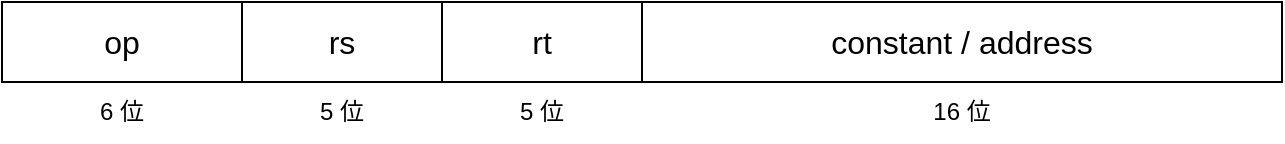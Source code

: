 <mxfile version="24.7.17">
  <diagram name="第 1 页" id="NzvUOtygv6K6cs5B7-_U">
    <mxGraphModel dx="1008" dy="592" grid="1" gridSize="10" guides="1" tooltips="1" connect="1" arrows="1" fold="1" page="1" pageScale="1" pageWidth="827" pageHeight="1169" math="0" shadow="0">
      <root>
        <mxCell id="0" />
        <mxCell id="1" parent="0" />
        <mxCell id="90GWlbLGDILMKeUt4_sW-1" value="op" style="rounded=0;whiteSpace=wrap;html=1;fontSize=16;" vertex="1" parent="1">
          <mxGeometry x="80" y="120" width="120" height="40" as="geometry" />
        </mxCell>
        <mxCell id="90GWlbLGDILMKeUt4_sW-2" value="rs" style="rounded=0;whiteSpace=wrap;html=1;fontSize=16;" vertex="1" parent="1">
          <mxGeometry x="200" y="120" width="100" height="40" as="geometry" />
        </mxCell>
        <mxCell id="90GWlbLGDILMKeUt4_sW-3" value="rt" style="rounded=0;whiteSpace=wrap;html=1;fontSize=16;" vertex="1" parent="1">
          <mxGeometry x="300" y="120" width="100" height="40" as="geometry" />
        </mxCell>
        <mxCell id="90GWlbLGDILMKeUt4_sW-4" value="constant / address" style="rounded=0;whiteSpace=wrap;html=1;fontSize=16;" vertex="1" parent="1">
          <mxGeometry x="400" y="120" width="320" height="40" as="geometry" />
        </mxCell>
        <mxCell id="90GWlbLGDILMKeUt4_sW-7" value="6 位" style="text;html=1;align=center;verticalAlign=middle;whiteSpace=wrap;rounded=0;" vertex="1" parent="1">
          <mxGeometry x="110" y="160" width="60" height="30" as="geometry" />
        </mxCell>
        <mxCell id="90GWlbLGDILMKeUt4_sW-8" value="5 位" style="text;html=1;align=center;verticalAlign=middle;whiteSpace=wrap;rounded=0;" vertex="1" parent="1">
          <mxGeometry x="220" y="160" width="60" height="30" as="geometry" />
        </mxCell>
        <mxCell id="90GWlbLGDILMKeUt4_sW-9" value="5 位" style="text;html=1;align=center;verticalAlign=middle;whiteSpace=wrap;rounded=0;" vertex="1" parent="1">
          <mxGeometry x="320" y="160" width="60" height="30" as="geometry" />
        </mxCell>
        <mxCell id="90GWlbLGDILMKeUt4_sW-10" value="16 位" style="text;html=1;align=center;verticalAlign=middle;whiteSpace=wrap;rounded=0;" vertex="1" parent="1">
          <mxGeometry x="530" y="160" width="60" height="30" as="geometry" />
        </mxCell>
      </root>
    </mxGraphModel>
  </diagram>
</mxfile>

